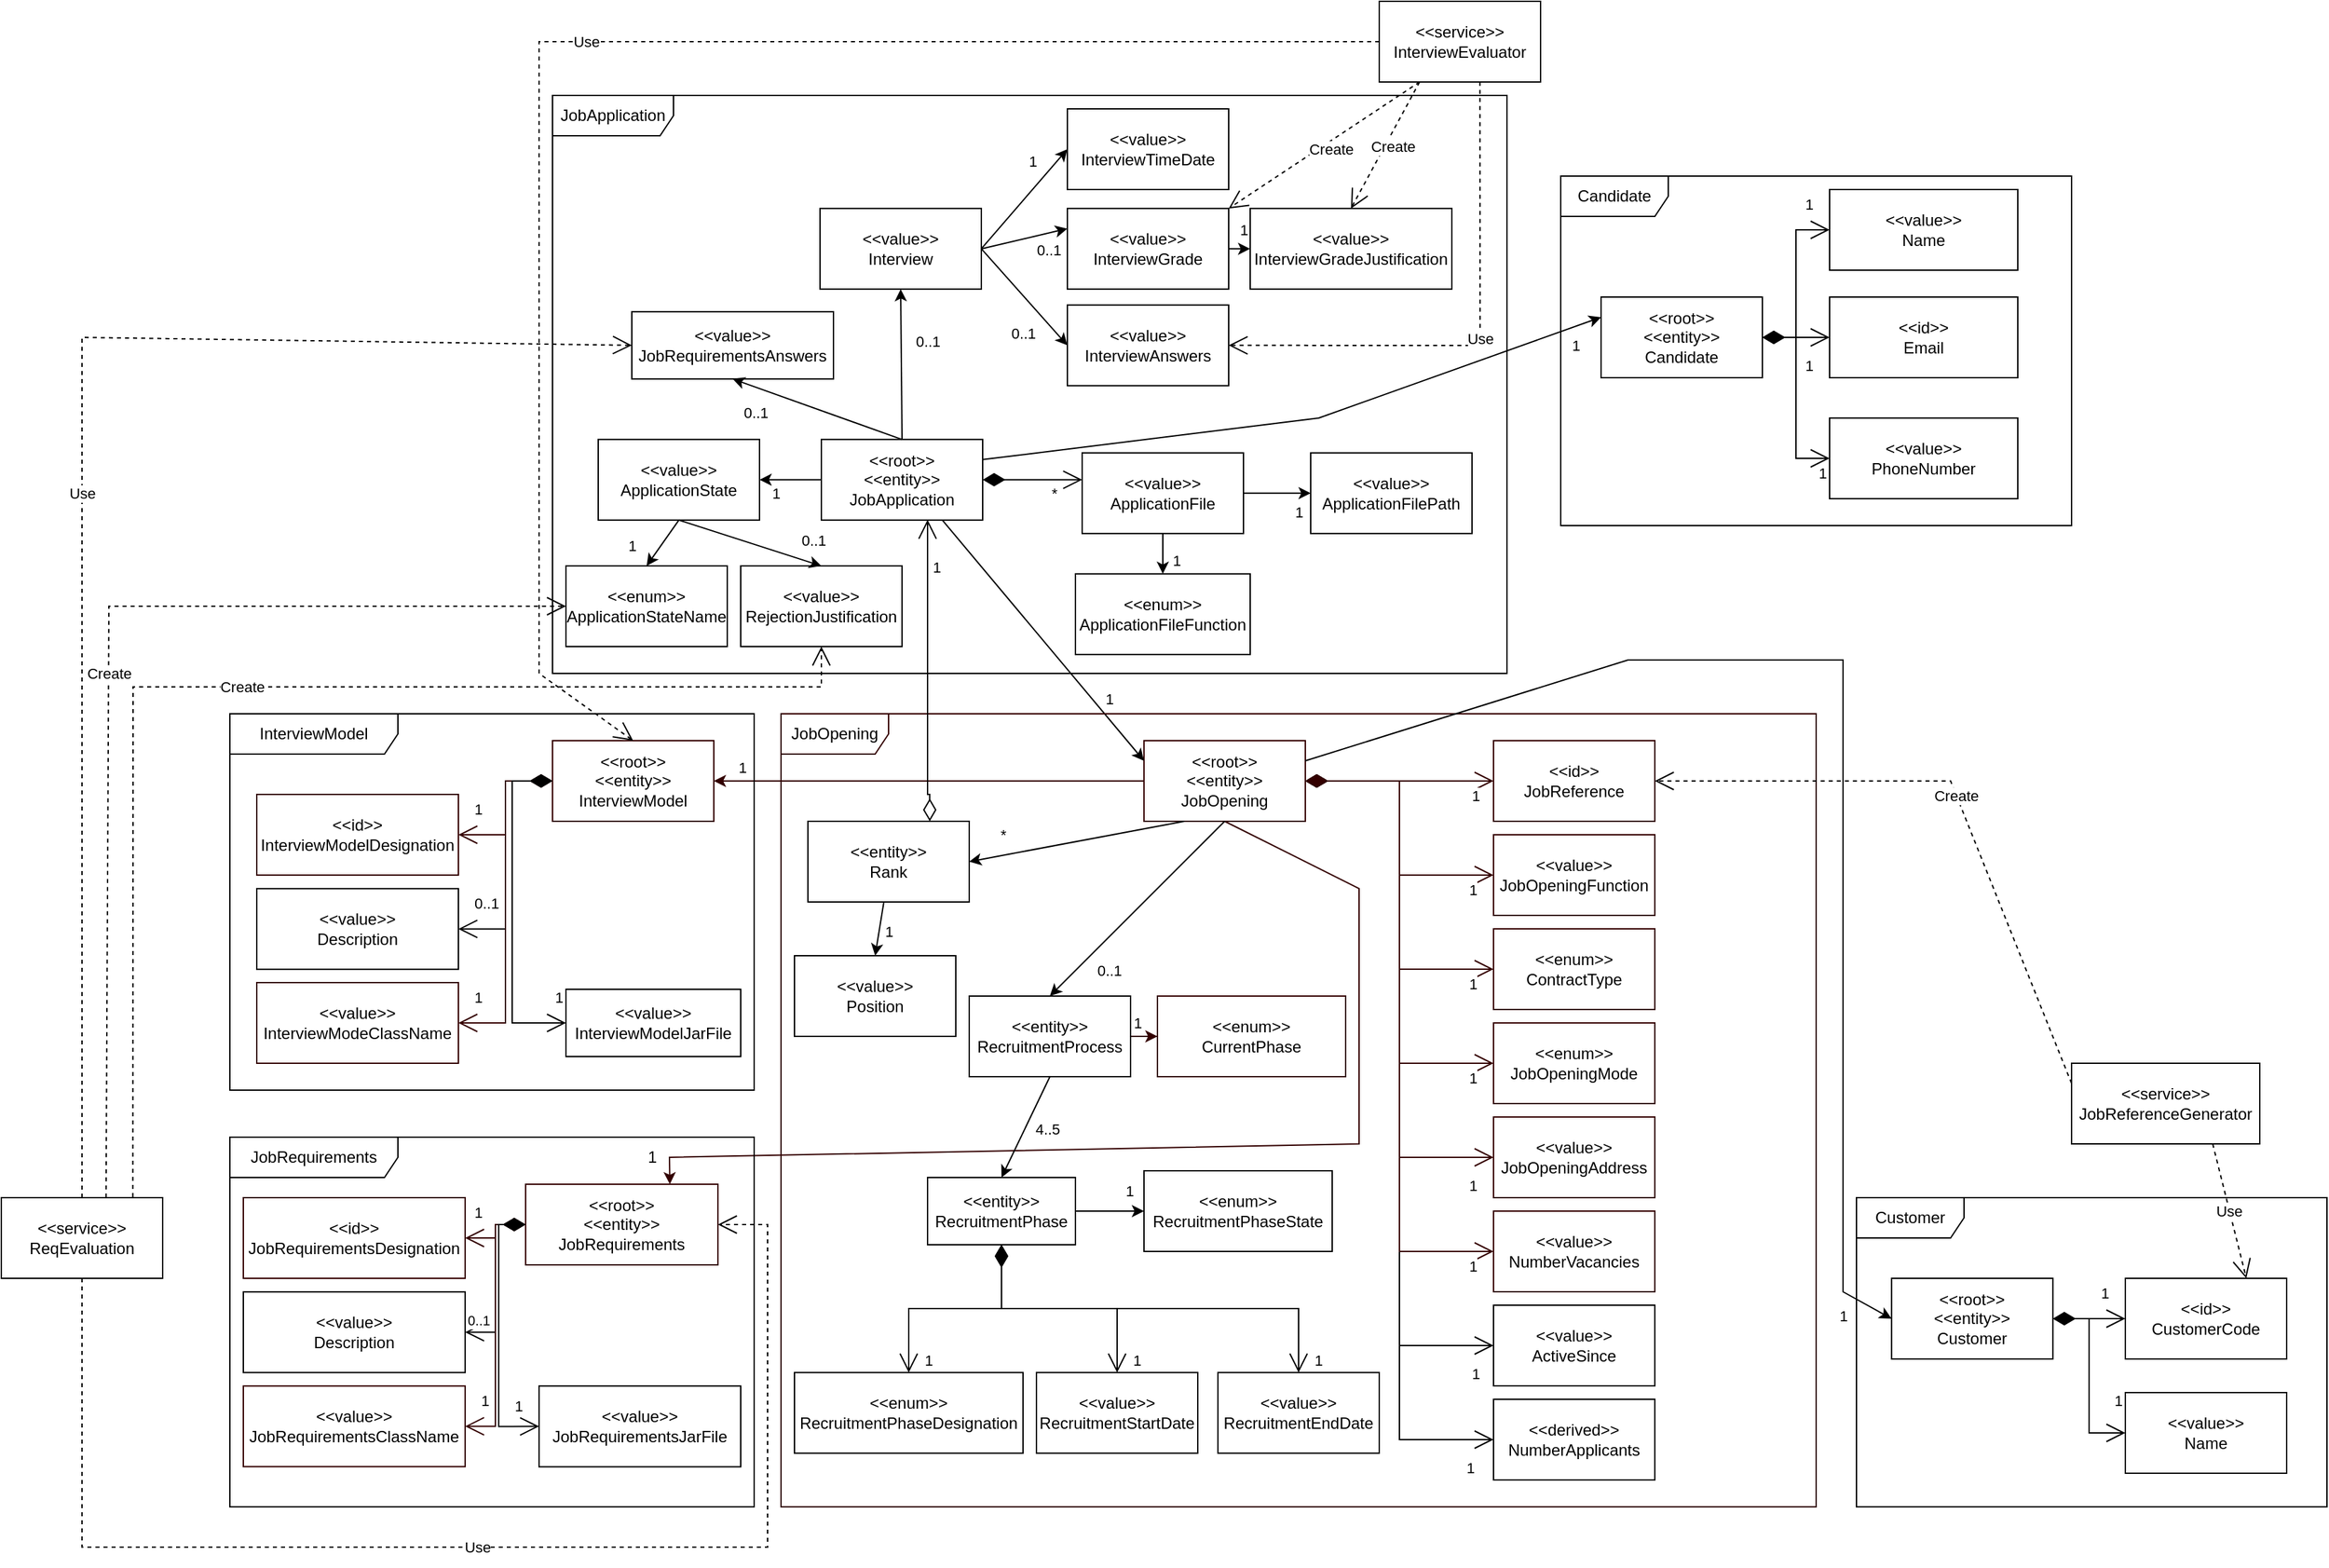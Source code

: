 <mxfile version="24.1.0" type="device">
  <diagram id="xD9Q1s5ZORBC8W6hOrRu" name="Página-1">
    <mxGraphModel dx="2547" dy="839" grid="1" gridSize="10" guides="1" tooltips="1" connect="1" arrows="1" fold="1" page="1" pageScale="1" pageWidth="827" pageHeight="1169" math="0" shadow="0">
      <root>
        <mxCell id="0" />
        <mxCell id="1" parent="0" />
        <mxCell id="188cX_Mxz5e6BBPMjglI-1" value="&lt;div&gt;&amp;lt;&amp;lt;root&amp;gt;&amp;gt;&lt;/div&gt;&amp;lt;&amp;lt;entity&amp;gt;&amp;gt;&lt;div&gt;JobApplication&lt;/div&gt;" style="rounded=0;whiteSpace=wrap;html=1;" parent="1" vertex="1">
          <mxGeometry x="50" y="505.91" width="120" height="60" as="geometry" />
        </mxCell>
        <mxCell id="188cX_Mxz5e6BBPMjglI-2" value="&lt;div&gt;&amp;lt;&amp;lt;root&amp;gt;&amp;gt;&lt;/div&gt;&amp;lt;&amp;lt;entity&amp;gt;&amp;gt;&lt;div&gt;Candidate&lt;/div&gt;" style="rounded=0;whiteSpace=wrap;html=1;" parent="1" vertex="1">
          <mxGeometry x="630" y="400" width="120" height="60" as="geometry" />
        </mxCell>
        <mxCell id="dknXFNBfEHm1j-oNO7Y4-6" style="edgeStyle=orthogonalEdgeStyle;rounded=0;orthogonalLoop=1;jettySize=auto;html=1;exitX=0;exitY=0.5;exitDx=0;exitDy=0;strokeColor=#330000;" parent="1" source="188cX_Mxz5e6BBPMjglI-3" target="188cX_Mxz5e6BBPMjglI-41" edge="1">
          <mxGeometry relative="1" as="geometry" />
        </mxCell>
        <mxCell id="dknXFNBfEHm1j-oNO7Y4-7" value="1" style="edgeLabel;html=1;align=center;verticalAlign=middle;resizable=0;points=[];" parent="dknXFNBfEHm1j-oNO7Y4-6" vertex="1" connectable="0">
          <mxGeometry x="0.785" relative="1" as="geometry">
            <mxPoint x="-14" y="-10" as="offset" />
          </mxGeometry>
        </mxCell>
        <mxCell id="WJsXEA-0xmUv0Lg3vneU-3" style="edgeStyle=orthogonalEdgeStyle;rounded=0;orthogonalLoop=1;jettySize=auto;html=1;exitX=1;exitY=0.5;exitDx=0;exitDy=0;strokeColor=#330000;" parent="1" source="VziMqhykULfqCRdGDfBR-1" target="M28iDpPUFXTxrYBCXt4E-1" edge="1">
          <mxGeometry relative="1" as="geometry" />
        </mxCell>
        <mxCell id="WJsXEA-0xmUv0Lg3vneU-4" value="1" style="edgeLabel;html=1;align=center;verticalAlign=middle;resizable=0;points=[];" parent="WJsXEA-0xmUv0Lg3vneU-3" vertex="1" connectable="0">
          <mxGeometry x="0.525" y="2" relative="1" as="geometry">
            <mxPoint x="-1" y="-8" as="offset" />
          </mxGeometry>
        </mxCell>
        <mxCell id="188cX_Mxz5e6BBPMjglI-3" value="&lt;div&gt;&amp;lt;&amp;lt;root&amp;gt;&amp;gt;&lt;/div&gt;&amp;lt;&amp;lt;entity&amp;gt;&amp;gt;&lt;div&gt;JobOpening&lt;/div&gt;" style="rounded=0;whiteSpace=wrap;html=1;strokeColor=#330000;" parent="1" vertex="1">
          <mxGeometry x="290" y="730" width="120" height="60" as="geometry" />
        </mxCell>
        <mxCell id="188cX_Mxz5e6BBPMjglI-5" value="" style="endArrow=classic;html=1;rounded=0;exitX=1;exitY=0.25;exitDx=0;exitDy=0;entryX=0;entryY=0.25;entryDx=0;entryDy=0;" parent="1" source="188cX_Mxz5e6BBPMjglI-1" target="188cX_Mxz5e6BBPMjglI-2" edge="1">
          <mxGeometry width="50" height="50" relative="1" as="geometry">
            <mxPoint x="200" y="710" as="sourcePoint" />
            <mxPoint x="250" y="660" as="targetPoint" />
            <Array as="points">
              <mxPoint x="420" y="490" />
            </Array>
          </mxGeometry>
        </mxCell>
        <mxCell id="188cX_Mxz5e6BBPMjglI-6" value="1" style="edgeLabel;html=1;align=center;verticalAlign=middle;resizable=0;points=[];" parent="188cX_Mxz5e6BBPMjglI-5" vertex="1" connectable="0">
          <mxGeometry x="0.634" y="-1" relative="1" as="geometry">
            <mxPoint x="62" y="-9" as="offset" />
          </mxGeometry>
        </mxCell>
        <mxCell id="188cX_Mxz5e6BBPMjglI-9" value="&amp;lt;&amp;lt;value&amp;gt;&amp;gt;&lt;div&gt;Name&lt;/div&gt;" style="rounded=0;whiteSpace=wrap;html=1;" parent="1" vertex="1">
          <mxGeometry x="800" y="320" width="140" height="60" as="geometry" />
        </mxCell>
        <mxCell id="188cX_Mxz5e6BBPMjglI-10" value="&amp;lt;&amp;lt;id&amp;gt;&amp;gt;&lt;div&gt;Email&lt;/div&gt;" style="rounded=0;whiteSpace=wrap;html=1;" parent="1" vertex="1">
          <mxGeometry x="800" y="400" width="140" height="60" as="geometry" />
        </mxCell>
        <mxCell id="188cX_Mxz5e6BBPMjglI-11" value="&amp;lt;&amp;lt;value&amp;gt;&amp;gt;&lt;div&gt;PhoneNumber&lt;/div&gt;" style="rounded=0;whiteSpace=wrap;html=1;" parent="1" vertex="1">
          <mxGeometry x="800" y="490" width="140" height="60" as="geometry" />
        </mxCell>
        <mxCell id="188cX_Mxz5e6BBPMjglI-19" value="&amp;lt;&amp;lt;value&amp;gt;&amp;gt;&lt;div&gt;ApplicationState&lt;/div&gt;" style="rounded=0;whiteSpace=wrap;html=1;" parent="1" vertex="1">
          <mxGeometry x="-116" y="505.91" width="120" height="60" as="geometry" />
        </mxCell>
        <mxCell id="188cX_Mxz5e6BBPMjglI-29" value="" style="endArrow=classic;html=1;rounded=0;exitX=0.75;exitY=1;exitDx=0;exitDy=0;entryX=0;entryY=0.25;entryDx=0;entryDy=0;" parent="1" source="188cX_Mxz5e6BBPMjglI-1" target="188cX_Mxz5e6BBPMjglI-3" edge="1">
          <mxGeometry width="50" height="50" relative="1" as="geometry">
            <mxPoint x="280" y="530" as="sourcePoint" />
            <mxPoint x="330" y="480" as="targetPoint" />
          </mxGeometry>
        </mxCell>
        <mxCell id="188cX_Mxz5e6BBPMjglI-30" value="1" style="edgeLabel;html=1;align=center;verticalAlign=middle;resizable=0;points=[];" parent="188cX_Mxz5e6BBPMjglI-29" vertex="1" connectable="0">
          <mxGeometry x="0.445" y="1" relative="1" as="geometry">
            <mxPoint x="14" y="4" as="offset" />
          </mxGeometry>
        </mxCell>
        <mxCell id="pqjLM57G-Tp6ptc0L5d2-8" style="edgeStyle=orthogonalEdgeStyle;rounded=0;orthogonalLoop=1;jettySize=auto;html=1;exitX=1;exitY=0.5;exitDx=0;exitDy=0;entryX=0;entryY=0.5;entryDx=0;entryDy=0;" parent="1" source="188cX_Mxz5e6BBPMjglI-31" target="pqjLM57G-Tp6ptc0L5d2-6" edge="1">
          <mxGeometry relative="1" as="geometry" />
        </mxCell>
        <mxCell id="pqjLM57G-Tp6ptc0L5d2-9" value="1" style="edgeLabel;html=1;align=center;verticalAlign=middle;resizable=0;points=[];" parent="pqjLM57G-Tp6ptc0L5d2-8" vertex="1" connectable="0">
          <mxGeometry x="0.207" y="1" relative="1" as="geometry">
            <mxPoint x="1" y="-13" as="offset" />
          </mxGeometry>
        </mxCell>
        <mxCell id="188cX_Mxz5e6BBPMjglI-31" value="&amp;lt;&amp;lt;value&amp;gt;&amp;gt;&lt;div&gt;InterviewGrade&lt;/div&gt;" style="rounded=0;whiteSpace=wrap;html=1;" parent="1" vertex="1">
          <mxGeometry x="233" y="334.09" width="120" height="60" as="geometry" />
        </mxCell>
        <mxCell id="188cX_Mxz5e6BBPMjglI-32" value="&lt;div&gt;&lt;span style=&quot;background-color: initial;&quot;&gt;&amp;lt;&amp;lt;value&amp;gt;&amp;gt;&lt;/span&gt;&lt;/div&gt;&lt;div&gt;Interview&lt;/div&gt;" style="rounded=0;whiteSpace=wrap;html=1;" parent="1" vertex="1">
          <mxGeometry x="49" y="334.09" width="120" height="60" as="geometry" />
        </mxCell>
        <mxCell id="188cX_Mxz5e6BBPMjglI-35" value="" style="endArrow=classic;html=1;rounded=0;exitX=1;exitY=0.5;exitDx=0;exitDy=0;entryX=0;entryY=0.25;entryDx=0;entryDy=0;" parent="1" source="188cX_Mxz5e6BBPMjglI-32" target="188cX_Mxz5e6BBPMjglI-31" edge="1">
          <mxGeometry width="50" height="50" relative="1" as="geometry">
            <mxPoint x="49" y="514.09" as="sourcePoint" />
            <mxPoint x="239" y="348.91" as="targetPoint" />
          </mxGeometry>
        </mxCell>
        <mxCell id="188cX_Mxz5e6BBPMjglI-36" value="0..1" style="edgeLabel;html=1;align=center;verticalAlign=middle;resizable=0;points=[];" parent="188cX_Mxz5e6BBPMjglI-35" vertex="1" connectable="0">
          <mxGeometry x="0.548" y="2" relative="1" as="geometry">
            <mxPoint x="1" y="14" as="offset" />
          </mxGeometry>
        </mxCell>
        <mxCell id="188cX_Mxz5e6BBPMjglI-39" value="" style="endArrow=classic;html=1;rounded=0;exitX=0.5;exitY=0;exitDx=0;exitDy=0;entryX=0.5;entryY=1;entryDx=0;entryDy=0;" parent="1" source="188cX_Mxz5e6BBPMjglI-1" target="188cX_Mxz5e6BBPMjglI-32" edge="1">
          <mxGeometry width="50" height="50" relative="1" as="geometry">
            <mxPoint x="99" y="495.91" as="sourcePoint" />
            <mxPoint x="149" y="445.91" as="targetPoint" />
          </mxGeometry>
        </mxCell>
        <mxCell id="188cX_Mxz5e6BBPMjglI-40" value="0..1" style="edgeLabel;html=1;align=center;verticalAlign=middle;resizable=0;points=[];" parent="188cX_Mxz5e6BBPMjglI-39" vertex="1" connectable="0">
          <mxGeometry x="0.803" y="1" relative="1" as="geometry">
            <mxPoint x="21" y="28" as="offset" />
          </mxGeometry>
        </mxCell>
        <mxCell id="188cX_Mxz5e6BBPMjglI-41" value="&lt;div&gt;&amp;lt;&amp;lt;root&amp;gt;&amp;gt;&lt;/div&gt;&amp;lt;&amp;lt;entity&amp;gt;&amp;gt;&lt;div&gt;&lt;div&gt;InterviewModel&lt;/div&gt;&lt;/div&gt;" style="rounded=0;whiteSpace=wrap;html=1;strokeColor=#330000;" parent="1" vertex="1">
          <mxGeometry x="-150" y="730" width="120" height="60" as="geometry" />
        </mxCell>
        <mxCell id="188cX_Mxz5e6BBPMjglI-44" value="JobApplication" style="shape=umlFrame;whiteSpace=wrap;html=1;pointerEvents=0;width=90;height=30;" parent="1" vertex="1">
          <mxGeometry x="-150" y="250" width="710" height="430" as="geometry" />
        </mxCell>
        <mxCell id="188cX_Mxz5e6BBPMjglI-45" value="Candidate" style="shape=umlFrame;whiteSpace=wrap;html=1;pointerEvents=0;width=80;height=30;" parent="1" vertex="1">
          <mxGeometry x="600" y="310" width="380" height="260" as="geometry" />
        </mxCell>
        <mxCell id="188cX_Mxz5e6BBPMjglI-55" value="JobOpening" style="shape=umlFrame;whiteSpace=wrap;html=1;pointerEvents=0;width=80;height=30;strokeColor=#330000;" parent="1" vertex="1">
          <mxGeometry x="20" y="710" width="770" height="590" as="geometry" />
        </mxCell>
        <mxCell id="188cX_Mxz5e6BBPMjglI-56" value="&amp;lt;&amp;lt;entity&amp;gt;&amp;gt;&lt;div&gt;RecruitmentPhase&lt;/div&gt;" style="html=1;whiteSpace=wrap;" parent="1" vertex="1">
          <mxGeometry x="129" y="1055" width="110" height="50" as="geometry" />
        </mxCell>
        <mxCell id="188cX_Mxz5e6BBPMjglI-67" value="&amp;lt;&amp;lt;id&amp;gt;&amp;gt;&lt;div&gt;JobReference&lt;/div&gt;" style="whiteSpace=wrap;html=1;strokeColor=#330000;" parent="1" vertex="1">
          <mxGeometry x="550" y="730" width="120" height="60" as="geometry" />
        </mxCell>
        <mxCell id="188cX_Mxz5e6BBPMjglI-68" value="&amp;lt;&amp;lt;value&amp;gt;&amp;gt;&lt;div&gt;JobOpeningFunction&lt;/div&gt;" style="whiteSpace=wrap;html=1;strokeColor=#330000;" parent="1" vertex="1">
          <mxGeometry x="550" y="800" width="120" height="60" as="geometry" />
        </mxCell>
        <mxCell id="188cX_Mxz5e6BBPMjglI-75" value="&amp;lt;&amp;lt;root&amp;gt;&amp;gt;&lt;div&gt;&amp;lt;&amp;lt;entity&amp;gt;&amp;gt;&lt;div&gt;Customer&lt;/div&gt;&lt;/div&gt;" style="whiteSpace=wrap;html=1;" parent="1" vertex="1">
          <mxGeometry x="846.12" y="1130" width="120" height="60" as="geometry" />
        </mxCell>
        <mxCell id="188cX_Mxz5e6BBPMjglI-79" value="Customer" style="shape=umlFrame;whiteSpace=wrap;html=1;pointerEvents=0;width=80;height=30;" parent="1" vertex="1">
          <mxGeometry x="820" y="1070" width="350" height="230" as="geometry" />
        </mxCell>
        <mxCell id="188cX_Mxz5e6BBPMjglI-90" value="" style="endArrow=classic;html=1;rounded=0;exitX=1;exitY=0.25;exitDx=0;exitDy=0;entryX=0;entryY=0.5;entryDx=0;entryDy=0;" parent="1" source="188cX_Mxz5e6BBPMjglI-3" target="188cX_Mxz5e6BBPMjglI-75" edge="1">
          <mxGeometry width="50" height="50" relative="1" as="geometry">
            <mxPoint x="460" y="800" as="sourcePoint" />
            <mxPoint x="600" y="810" as="targetPoint" />
            <Array as="points">
              <mxPoint x="650" y="670" />
              <mxPoint x="810" y="670" />
              <mxPoint x="810" y="1140" />
            </Array>
          </mxGeometry>
        </mxCell>
        <mxCell id="188cX_Mxz5e6BBPMjglI-91" value="1" style="edgeLabel;html=1;align=center;verticalAlign=middle;resizable=0;points=[];" parent="188cX_Mxz5e6BBPMjglI-90" vertex="1" connectable="0">
          <mxGeometry x="0.681" y="-1" relative="1" as="geometry">
            <mxPoint x="1" y="124" as="offset" />
          </mxGeometry>
        </mxCell>
        <mxCell id="188cX_Mxz5e6BBPMjglI-92" value="&amp;lt;&amp;lt;derived&amp;gt;&amp;gt;&lt;div&gt;NumberApplicants&lt;/div&gt;" style="rounded=0;whiteSpace=wrap;html=1;" parent="1" vertex="1">
          <mxGeometry x="550" y="1220" width="120" height="60" as="geometry" />
        </mxCell>
        <mxCell id="188cX_Mxz5e6BBPMjglI-99" value="&amp;lt;&amp;lt;root&amp;gt;&amp;gt;&lt;div&gt;&amp;lt;&amp;lt;entity&amp;gt;&amp;gt;&lt;br&gt;&lt;div&gt;JobRequirements&lt;/div&gt;&lt;/div&gt;" style="whiteSpace=wrap;html=1;strokeColor=#330000;" parent="1" vertex="1">
          <mxGeometry x="-170" y="1060" width="143.06" height="60" as="geometry" />
        </mxCell>
        <mxCell id="188cX_Mxz5e6BBPMjglI-100" value="&amp;lt;&amp;lt;value&amp;gt;&amp;gt;&lt;div&gt;InterviewTimeDate&lt;/div&gt;" style="rounded=0;whiteSpace=wrap;html=1;" parent="1" vertex="1">
          <mxGeometry x="233" y="260.0" width="120" height="60" as="geometry" />
        </mxCell>
        <mxCell id="188cX_Mxz5e6BBPMjglI-101" value="" style="endArrow=classic;html=1;rounded=0;exitX=1;exitY=0.5;exitDx=0;exitDy=0;entryX=0;entryY=0.5;entryDx=0;entryDy=0;" parent="1" source="188cX_Mxz5e6BBPMjglI-32" target="188cX_Mxz5e6BBPMjglI-100" edge="1">
          <mxGeometry width="50" height="50" relative="1" as="geometry">
            <mxPoint x="229" y="455.91" as="sourcePoint" />
            <mxPoint x="279" y="405.91" as="targetPoint" />
          </mxGeometry>
        </mxCell>
        <mxCell id="188cX_Mxz5e6BBPMjglI-102" value="1" style="edgeLabel;html=1;align=center;verticalAlign=middle;resizable=0;points=[];" parent="188cX_Mxz5e6BBPMjglI-101" vertex="1" connectable="0">
          <mxGeometry x="0.393" y="3" relative="1" as="geometry">
            <mxPoint x="-4" y="-12" as="offset" />
          </mxGeometry>
        </mxCell>
        <mxCell id="188cX_Mxz5e6BBPMjglI-104" value="" style="endArrow=classic;html=1;rounded=0;exitX=0.5;exitY=1;exitDx=0;exitDy=0;entryX=0.75;entryY=0;entryDx=0;entryDy=0;strokeColor=#330000;" parent="1" source="188cX_Mxz5e6BBPMjglI-3" target="188cX_Mxz5e6BBPMjglI-99" edge="1">
          <mxGeometry width="50" height="50" relative="1" as="geometry">
            <mxPoint x="520" y="1130" as="sourcePoint" />
            <mxPoint x="570" y="1080" as="targetPoint" />
            <Array as="points">
              <mxPoint x="450" y="840" />
              <mxPoint x="450" y="1030" />
              <mxPoint x="-63" y="1040" />
            </Array>
          </mxGeometry>
        </mxCell>
        <mxCell id="188cX_Mxz5e6BBPMjglI-106" value="" style="endArrow=open;html=1;endSize=12;startArrow=diamondThin;startSize=14;startFill=1;edgeStyle=orthogonalEdgeStyle;align=left;verticalAlign=bottom;rounded=0;exitX=1;exitY=0.5;exitDx=0;exitDy=0;" parent="1" source="188cX_Mxz5e6BBPMjglI-1" target="188cX_Mxz5e6BBPMjglI-107" edge="1">
          <mxGeometry y="160" relative="1" as="geometry">
            <mxPoint x="79" y="475.91" as="sourcePoint" />
            <mxPoint x="199" y="535.91" as="targetPoint" />
            <Array as="points">
              <mxPoint x="229" y="535.91" />
              <mxPoint x="229" y="535.91" />
            </Array>
            <mxPoint as="offset" />
          </mxGeometry>
        </mxCell>
        <mxCell id="188cX_Mxz5e6BBPMjglI-108" value="*" style="edgeLabel;html=1;align=center;verticalAlign=middle;resizable=0;points=[];" parent="188cX_Mxz5e6BBPMjglI-106" vertex="1" connectable="0">
          <mxGeometry x="0.532" y="1" relative="1" as="geometry">
            <mxPoint x="-4" y="11" as="offset" />
          </mxGeometry>
        </mxCell>
        <mxCell id="188cX_Mxz5e6BBPMjglI-107" value="&lt;div&gt;&amp;lt;&amp;lt;value&amp;gt;&amp;gt;&lt;/div&gt;ApplicationFile" style="rounded=0;whiteSpace=wrap;html=1;" parent="1" vertex="1">
          <mxGeometry x="244" y="515.91" width="120" height="60" as="geometry" />
        </mxCell>
        <mxCell id="188cX_Mxz5e6BBPMjglI-109" value="&lt;div&gt;&amp;lt;&amp;lt;value&amp;gt;&amp;gt;&lt;/div&gt;&lt;div&gt;&lt;span style=&quot;background-color: initial;&quot;&gt;JobRequirements&lt;/span&gt;&lt;span style=&quot;background-color: initial;&quot;&gt;Answers&lt;/span&gt;&lt;/div&gt;" style="html=1;whiteSpace=wrap;" parent="1" vertex="1">
          <mxGeometry x="-91" y="410.91" width="150" height="50" as="geometry" />
        </mxCell>
        <mxCell id="188cX_Mxz5e6BBPMjglI-110" value="&lt;div&gt;&amp;lt;&amp;lt;value&amp;gt;&amp;gt;&lt;/div&gt;&lt;div&gt;InterviewAnswers&lt;/div&gt;" style="whiteSpace=wrap;html=1;" parent="1" vertex="1">
          <mxGeometry x="233" y="405.91" width="120" height="60" as="geometry" />
        </mxCell>
        <mxCell id="188cX_Mxz5e6BBPMjglI-111" value="&lt;div&gt;&amp;lt;&amp;lt;enum&amp;gt;&amp;gt;&lt;/div&gt;ApplicationFileFunction" style="whiteSpace=wrap;html=1;" parent="1" vertex="1">
          <mxGeometry x="239" y="605.91" width="130" height="60" as="geometry" />
        </mxCell>
        <mxCell id="188cX_Mxz5e6BBPMjglI-112" value="&lt;div&gt;&amp;lt;&amp;lt;entity&amp;gt;&amp;gt;&lt;/div&gt;Rank" style="whiteSpace=wrap;html=1;" parent="1" vertex="1">
          <mxGeometry x="40" y="790" width="120" height="60" as="geometry" />
        </mxCell>
        <mxCell id="188cX_Mxz5e6BBPMjglI-114" value="1" style="endArrow=open;html=1;endSize=12;startArrow=diamondThin;startSize=14;startFill=0;edgeStyle=orthogonalEdgeStyle;align=left;verticalAlign=bottom;rounded=0;entryX=0.653;entryY=0.996;entryDx=0;entryDy=0;entryPerimeter=0;" parent="1" edge="1">
          <mxGeometry x="0.608" y="-2" relative="1" as="geometry">
            <mxPoint x="130.64" y="790" as="sourcePoint" />
            <mxPoint x="129.0" y="565.67" as="targetPoint" />
            <Array as="points">
              <mxPoint x="130.64" y="770" />
              <mxPoint x="128.64" y="770" />
            </Array>
            <mxPoint as="offset" />
          </mxGeometry>
        </mxCell>
        <mxCell id="188cX_Mxz5e6BBPMjglI-115" value="1" style="endArrow=open;html=1;endSize=12;startArrow=diamondThin;startSize=14;startFill=1;edgeStyle=orthogonalEdgeStyle;align=left;verticalAlign=bottom;rounded=0;exitX=1;exitY=0.5;exitDx=0;exitDy=0;entryX=0;entryY=0.5;entryDx=0;entryDy=0;" parent="1" source="188cX_Mxz5e6BBPMjglI-2" target="188cX_Mxz5e6BBPMjglI-9" edge="1">
          <mxGeometry x="0.692" y="10" relative="1" as="geometry">
            <mxPoint x="650" y="520" as="sourcePoint" />
            <mxPoint x="810" y="520" as="targetPoint" />
            <mxPoint as="offset" />
          </mxGeometry>
        </mxCell>
        <mxCell id="188cX_Mxz5e6BBPMjglI-116" value="1" style="endArrow=open;html=1;endSize=12;startArrow=diamondThin;startSize=14;startFill=1;edgeStyle=orthogonalEdgeStyle;align=left;verticalAlign=bottom;rounded=0;exitX=1;exitY=0.5;exitDx=0;exitDy=0;entryX=0;entryY=0.5;entryDx=0;entryDy=0;" parent="1" source="188cX_Mxz5e6BBPMjglI-2" target="188cX_Mxz5e6BBPMjglI-10" edge="1">
          <mxGeometry x="0.2" y="-30" relative="1" as="geometry">
            <mxPoint x="650" y="520" as="sourcePoint" />
            <mxPoint x="810" y="520" as="targetPoint" />
            <mxPoint as="offset" />
          </mxGeometry>
        </mxCell>
        <mxCell id="188cX_Mxz5e6BBPMjglI-118" value="1" style="endArrow=open;html=1;endSize=12;startArrow=diamondThin;startSize=14;startFill=1;edgeStyle=orthogonalEdgeStyle;align=left;verticalAlign=bottom;rounded=0;exitX=1;exitY=0.5;exitDx=0;exitDy=0;entryX=0;entryY=0.5;entryDx=0;entryDy=0;" parent="1" source="188cX_Mxz5e6BBPMjglI-2" target="188cX_Mxz5e6BBPMjglI-11" edge="1">
          <mxGeometry x="0.857" y="-20" relative="1" as="geometry">
            <mxPoint x="660" y="510" as="sourcePoint" />
            <mxPoint x="820" y="510" as="targetPoint" />
            <mxPoint as="offset" />
          </mxGeometry>
        </mxCell>
        <mxCell id="188cX_Mxz5e6BBPMjglI-119" value="" style="endArrow=classic;html=1;rounded=0;exitX=0.5;exitY=1;exitDx=0;exitDy=0;entryX=0.5;entryY=0;entryDx=0;entryDy=0;" parent="1" source="188cX_Mxz5e6BBPMjglI-107" target="188cX_Mxz5e6BBPMjglI-111" edge="1">
          <mxGeometry width="50" height="50" relative="1" as="geometry">
            <mxPoint x="189" y="585.91" as="sourcePoint" />
            <mxPoint x="239" y="535.91" as="targetPoint" />
          </mxGeometry>
        </mxCell>
        <mxCell id="188cX_Mxz5e6BBPMjglI-120" value="1" style="edgeLabel;html=1;align=center;verticalAlign=middle;resizable=0;points=[];" parent="188cX_Mxz5e6BBPMjglI-119" vertex="1" connectable="0">
          <mxGeometry x="0.174" y="-3" relative="1" as="geometry">
            <mxPoint x="13" y="2" as="offset" />
          </mxGeometry>
        </mxCell>
        <mxCell id="188cX_Mxz5e6BBPMjglI-121" value="&amp;lt;&amp;lt;id&amp;gt;&amp;gt;&lt;div&gt;CustomerCode&lt;/div&gt;" style="whiteSpace=wrap;html=1;" parent="1" vertex="1">
          <mxGeometry x="1020" y="1130" width="120" height="60" as="geometry" />
        </mxCell>
        <mxCell id="188cX_Mxz5e6BBPMjglI-126" value="&amp;lt;&amp;lt;service&amp;gt;&amp;gt;&lt;div&gt;JobReferenceGenerator&lt;/div&gt;" style="whiteSpace=wrap;html=1;" parent="1" vertex="1">
          <mxGeometry x="980" y="970" width="140" height="60" as="geometry" />
        </mxCell>
        <mxCell id="vRghamP0GRyE3Ps7socr-2" value="" style="endArrow=classic;html=1;rounded=0;exitX=0.25;exitY=1;exitDx=0;exitDy=0;entryX=1;entryY=0.5;entryDx=0;entryDy=0;" parent="1" source="188cX_Mxz5e6BBPMjglI-3" target="188cX_Mxz5e6BBPMjglI-112" edge="1">
          <mxGeometry width="50" height="50" relative="1" as="geometry">
            <mxPoint x="450" y="850" as="sourcePoint" />
            <mxPoint x="500" y="800" as="targetPoint" />
          </mxGeometry>
        </mxCell>
        <mxCell id="vRghamP0GRyE3Ps7socr-3" value="*" style="edgeLabel;html=1;align=center;verticalAlign=middle;resizable=0;points=[];" parent="vRghamP0GRyE3Ps7socr-2" vertex="1" connectable="0">
          <mxGeometry x="0.465" y="-4" relative="1" as="geometry">
            <mxPoint x="-18" y="-8" as="offset" />
          </mxGeometry>
        </mxCell>
        <mxCell id="vRghamP0GRyE3Ps7socr-4" value="Use" style="endArrow=open;endSize=12;dashed=1;html=1;rounded=0;exitX=0.75;exitY=1;exitDx=0;exitDy=0;entryX=0.75;entryY=0;entryDx=0;entryDy=0;" parent="1" source="188cX_Mxz5e6BBPMjglI-126" target="188cX_Mxz5e6BBPMjglI-121" edge="1">
          <mxGeometry width="160" relative="1" as="geometry">
            <mxPoint x="740" y="1100" as="sourcePoint" />
            <mxPoint x="900" y="1100" as="targetPoint" />
          </mxGeometry>
        </mxCell>
        <mxCell id="vRghamP0GRyE3Ps7socr-5" value="Create" style="endArrow=open;endSize=12;dashed=1;html=1;rounded=0;exitX=0;exitY=0.25;exitDx=0;exitDy=0;entryX=1;entryY=0.5;entryDx=0;entryDy=0;" parent="1" source="188cX_Mxz5e6BBPMjglI-126" target="188cX_Mxz5e6BBPMjglI-67" edge="1">
          <mxGeometry width="160" relative="1" as="geometry">
            <mxPoint x="740" y="1000" as="sourcePoint" />
            <mxPoint x="900" y="1000" as="targetPoint" />
            <Array as="points">
              <mxPoint x="890" y="760" />
            </Array>
          </mxGeometry>
        </mxCell>
        <mxCell id="1GQYE8DV-c6NJ7JUYUBM-2" value="" style="endArrow=classic;html=1;rounded=0;exitX=1;exitY=0.5;exitDx=0;exitDy=0;entryX=0;entryY=0.5;entryDx=0;entryDy=0;" parent="1" source="188cX_Mxz5e6BBPMjglI-32" target="188cX_Mxz5e6BBPMjglI-110" edge="1">
          <mxGeometry width="50" height="50" relative="1" as="geometry">
            <mxPoint x="459" y="565.91" as="sourcePoint" />
            <mxPoint x="509" y="515.91" as="targetPoint" />
          </mxGeometry>
        </mxCell>
        <mxCell id="jKaGb5JhLGxehMvIyCHq-10" value="0..1" style="edgeLabel;html=1;align=center;verticalAlign=middle;resizable=0;points=[];" parent="1GQYE8DV-c6NJ7JUYUBM-2" vertex="1" connectable="0">
          <mxGeometry x="0.379" y="-1" relative="1" as="geometry">
            <mxPoint x="-13" y="12" as="offset" />
          </mxGeometry>
        </mxCell>
        <mxCell id="1GQYE8DV-c6NJ7JUYUBM-5" value="" style="endArrow=classic;html=1;rounded=0;entryX=0.5;entryY=0;entryDx=0;entryDy=0;exitX=0.5;exitY=1;exitDx=0;exitDy=0;" parent="1" source="VziMqhykULfqCRdGDfBR-1" target="188cX_Mxz5e6BBPMjglI-56" edge="1">
          <mxGeometry width="50" height="50" relative="1" as="geometry">
            <mxPoint x="150" y="1030.0" as="sourcePoint" />
            <mxPoint x="857.5" y="1055.37" as="targetPoint" />
          </mxGeometry>
        </mxCell>
        <mxCell id="jKaGb5JhLGxehMvIyCHq-44" value="4..5" style="edgeLabel;html=1;align=center;verticalAlign=middle;resizable=0;points=[];" parent="1GQYE8DV-c6NJ7JUYUBM-5" vertex="1" connectable="0">
          <mxGeometry x="0.288" relative="1" as="geometry">
            <mxPoint x="21" y="-9" as="offset" />
          </mxGeometry>
        </mxCell>
        <mxCell id="1GQYE8DV-c6NJ7JUYUBM-10" value="&lt;div&gt;&amp;lt;&amp;lt;value&amp;gt;&amp;gt;&lt;/div&gt;&lt;div&gt;RecruitmentStartDate&lt;/div&gt;" style="rounded=0;whiteSpace=wrap;html=1;" parent="1" vertex="1">
          <mxGeometry x="210" y="1200.11" width="120" height="60" as="geometry" />
        </mxCell>
        <mxCell id="1GQYE8DV-c6NJ7JUYUBM-11" value="&lt;div&gt;&amp;lt;&amp;lt;value&amp;gt;&amp;gt;&lt;/div&gt;&lt;div&gt;RecruitmentEndDate&lt;br&gt;&lt;/div&gt;" style="rounded=0;whiteSpace=wrap;html=1;" parent="1" vertex="1">
          <mxGeometry x="345" y="1200.11" width="120" height="60" as="geometry" />
        </mxCell>
        <mxCell id="1GQYE8DV-c6NJ7JUYUBM-20" value="&lt;div&gt;&amp;lt;&amp;lt;enum&amp;gt;&amp;gt;&lt;/div&gt;Recruitment&lt;span style=&quot;background-color: initial;&quot;&gt;PhaseState&lt;/span&gt;" style="rounded=0;whiteSpace=wrap;html=1;" parent="1" vertex="1">
          <mxGeometry x="290" y="1050.0" width="140" height="60" as="geometry" />
        </mxCell>
        <mxCell id="1GQYE8DV-c6NJ7JUYUBM-33" value="1" style="text;strokeColor=none;fillColor=none;align=left;verticalAlign=middle;spacingLeft=4;spacingRight=4;overflow=hidden;points=[[0,0.5],[1,0.5]];portConstraint=eastwest;rotatable=0;whiteSpace=wrap;html=1;" parent="1" vertex="1">
          <mxGeometry x="-85" y="1025" width="20" height="30" as="geometry" />
        </mxCell>
        <mxCell id="1GQYE8DV-c6NJ7JUYUBM-36" value="" style="endArrow=classic;html=1;rounded=0;exitX=0.5;exitY=0;exitDx=0;exitDy=0;entryX=0.5;entryY=1;entryDx=0;entryDy=0;" parent="1" source="188cX_Mxz5e6BBPMjglI-1" target="188cX_Mxz5e6BBPMjglI-109" edge="1">
          <mxGeometry width="50" height="50" relative="1" as="geometry">
            <mxPoint x="159" y="435.91" as="sourcePoint" />
            <mxPoint x="209" y="385.91" as="targetPoint" />
          </mxGeometry>
        </mxCell>
        <mxCell id="HSFCwqfno7c8WLVAibmS-2" value="0..1" style="edgeLabel;html=1;align=center;verticalAlign=middle;resizable=0;points=[];" parent="1GQYE8DV-c6NJ7JUYUBM-36" vertex="1" connectable="0">
          <mxGeometry x="0.741" y="-1" relative="1" as="geometry">
            <mxPoint y="20" as="offset" />
          </mxGeometry>
        </mxCell>
        <mxCell id="1GQYE8DV-c6NJ7JUYUBM-39" value="&lt;div&gt;&amp;lt;&amp;lt;enum&amp;gt;&amp;gt;&lt;/div&gt;&lt;div&gt;RecruitmentPhaseDesignation&lt;/div&gt;" style="rounded=0;whiteSpace=wrap;html=1;" parent="1" vertex="1">
          <mxGeometry x="30" y="1200.11" width="170" height="60" as="geometry" />
        </mxCell>
        <mxCell id="1GQYE8DV-c6NJ7JUYUBM-45" value="InterviewModel" style="shape=umlFrame;whiteSpace=wrap;html=1;pointerEvents=0;width=125;height=30;" parent="1" vertex="1">
          <mxGeometry x="-390" y="710" width="390" height="280" as="geometry" />
        </mxCell>
        <mxCell id="1GQYE8DV-c6NJ7JUYUBM-46" value="JobRequirements" style="shape=umlFrame;whiteSpace=wrap;html=1;pointerEvents=0;width=125;height=30;" parent="1" vertex="1">
          <mxGeometry x="-390" y="1025" width="390" height="275" as="geometry" />
        </mxCell>
        <mxCell id="1GQYE8DV-c6NJ7JUYUBM-49" value="&lt;div&gt;&amp;lt;&amp;lt;service&amp;gt;&amp;gt;&lt;/div&gt;&lt;div&gt;ReqEvaluation&lt;/div&gt;" style="rounded=0;whiteSpace=wrap;html=1;" parent="1" vertex="1">
          <mxGeometry x="-560" y="1070" width="120" height="60" as="geometry" />
        </mxCell>
        <mxCell id="dknXFNBfEHm1j-oNO7Y4-1" value="Use" style="endArrow=open;endSize=12;dashed=1;html=1;rounded=0;exitX=0.5;exitY=1;exitDx=0;exitDy=0;entryX=1;entryY=0.5;entryDx=0;entryDy=0;" parent="1" source="1GQYE8DV-c6NJ7JUYUBM-49" target="188cX_Mxz5e6BBPMjglI-99" edge="1">
          <mxGeometry width="160" relative="1" as="geometry">
            <mxPoint x="-250" y="1190" as="sourcePoint" />
            <mxPoint x="-90" y="1190" as="targetPoint" />
            <Array as="points">
              <mxPoint x="-500" y="1330" />
              <mxPoint x="10" y="1330" />
              <mxPoint x="10" y="1090" />
            </Array>
          </mxGeometry>
        </mxCell>
        <mxCell id="dknXFNBfEHm1j-oNO7Y4-2" value="&amp;lt;&amp;lt;service&amp;gt;&amp;gt;&lt;br&gt;InterviewEvaluator" style="whiteSpace=wrap;html=1;" parent="1" vertex="1">
          <mxGeometry x="465" y="180" width="120" height="60" as="geometry" />
        </mxCell>
        <mxCell id="dknXFNBfEHm1j-oNO7Y4-3" value="Create" style="endArrow=open;endSize=12;dashed=1;html=1;rounded=0;exitX=0.25;exitY=1;exitDx=0;exitDy=0;entryX=1;entryY=0;entryDx=0;entryDy=0;" parent="1" source="dknXFNBfEHm1j-oNO7Y4-2" target="188cX_Mxz5e6BBPMjglI-31" edge="1">
          <mxGeometry x="-0.033" y="5" width="160" relative="1" as="geometry">
            <mxPoint x="380" y="430" as="sourcePoint" />
            <mxPoint x="540" y="430" as="targetPoint" />
            <mxPoint as="offset" />
          </mxGeometry>
        </mxCell>
        <mxCell id="dknXFNBfEHm1j-oNO7Y4-4" value="Use" style="endArrow=open;endSize=12;dashed=1;html=1;rounded=0;exitX=0.624;exitY=0.998;exitDx=0;exitDy=0;entryX=1;entryY=0.5;entryDx=0;entryDy=0;exitPerimeter=0;" parent="1" source="dknXFNBfEHm1j-oNO7Y4-2" target="188cX_Mxz5e6BBPMjglI-110" edge="1">
          <mxGeometry width="160" relative="1" as="geometry">
            <mxPoint x="505" y="250" as="sourcePoint" />
            <mxPoint x="440" y="368" as="targetPoint" />
            <Array as="points">
              <mxPoint x="540" y="436" />
            </Array>
          </mxGeometry>
        </mxCell>
        <mxCell id="dknXFNBfEHm1j-oNO7Y4-5" value="&amp;lt;&amp;lt;id&amp;gt;&amp;gt;&lt;div&gt;JobRequirementsDesignation&lt;/div&gt;" style="whiteSpace=wrap;html=1;strokeColor=#330000;" parent="1" vertex="1">
          <mxGeometry x="-380" y="1070" width="165" height="60" as="geometry" />
        </mxCell>
        <mxCell id="dknXFNBfEHm1j-oNO7Y4-8" value="&amp;lt;&amp;lt;value&amp;gt;&amp;gt;&lt;br&gt;&lt;div&gt;Description&lt;/div&gt;" style="whiteSpace=wrap;html=1;" parent="1" vertex="1">
          <mxGeometry x="-380" y="1140.11" width="165" height="60" as="geometry" />
        </mxCell>
        <mxCell id="dknXFNBfEHm1j-oNO7Y4-9" value="&amp;lt;&amp;lt;value&amp;gt;&amp;gt;&lt;br&gt;&lt;div&gt;&lt;span style=&quot;background-color: initial;&quot;&gt;JobRequirementsClassName&lt;/span&gt;&lt;/div&gt;" style="whiteSpace=wrap;html=1;strokeColor=#330000;" parent="1" vertex="1">
          <mxGeometry x="-380" y="1210.11" width="165" height="60" as="geometry" />
        </mxCell>
        <mxCell id="dknXFNBfEHm1j-oNO7Y4-10" value="&amp;lt;&amp;lt;id&amp;gt;&amp;gt;&lt;div&gt;InterviewModelDesignation&lt;/div&gt;" style="whiteSpace=wrap;html=1;strokeColor=#330000;" parent="1" vertex="1">
          <mxGeometry x="-370" y="770" width="150" height="60" as="geometry" />
        </mxCell>
        <mxCell id="dknXFNBfEHm1j-oNO7Y4-11" value="&amp;lt;&amp;lt;value&amp;gt;&amp;gt;&lt;div&gt;Description&lt;/div&gt;" style="whiteSpace=wrap;html=1;" parent="1" vertex="1">
          <mxGeometry x="-370" y="840.11" width="150" height="60" as="geometry" />
        </mxCell>
        <mxCell id="dknXFNBfEHm1j-oNO7Y4-12" value="&amp;lt;&amp;lt;value&amp;gt;&amp;gt;&lt;div&gt;InterviewModeClassName&lt;/div&gt;" style="whiteSpace=wrap;html=1;strokeColor=#330000;" parent="1" vertex="1">
          <mxGeometry x="-370" y="910" width="150" height="60" as="geometry" />
        </mxCell>
        <mxCell id="jKaGb5JhLGxehMvIyCHq-1" value="Use" style="endArrow=open;endSize=12;dashed=1;html=1;rounded=0;exitX=0.5;exitY=0;exitDx=0;exitDy=0;entryX=0;entryY=0.5;entryDx=0;entryDy=0;" parent="1" source="1GQYE8DV-c6NJ7JUYUBM-49" target="188cX_Mxz5e6BBPMjglI-109" edge="1">
          <mxGeometry width="160" relative="1" as="geometry">
            <mxPoint x="140" y="890" as="sourcePoint" />
            <mxPoint x="-220" y="630" as="targetPoint" />
            <Array as="points">
              <mxPoint x="-500" y="430" />
            </Array>
          </mxGeometry>
        </mxCell>
        <mxCell id="jKaGb5JhLGxehMvIyCHq-2" value="Use" style="endArrow=open;endSize=12;dashed=1;html=1;rounded=0;exitX=0;exitY=0.5;exitDx=0;exitDy=0;entryX=0.5;entryY=0;entryDx=0;entryDy=0;" parent="1" source="dknXFNBfEHm1j-oNO7Y4-2" target="188cX_Mxz5e6BBPMjglI-41" edge="1">
          <mxGeometry width="160" relative="1" as="geometry">
            <mxPoint x="60" y="280" as="sourcePoint" />
            <mxPoint x="-120" y="510" as="targetPoint" />
            <Array as="points">
              <mxPoint x="-160" y="210" />
              <mxPoint x="-160" y="450" />
              <mxPoint x="-160" y="680" />
            </Array>
          </mxGeometry>
        </mxCell>
        <mxCell id="jKaGb5JhLGxehMvIyCHq-3" value="&amp;lt;&amp;lt;value&amp;gt;&amp;gt;&lt;div&gt;Name&lt;/div&gt;" style="whiteSpace=wrap;html=1;" parent="1" vertex="1">
          <mxGeometry x="1020" y="1215" width="120" height="60" as="geometry" />
        </mxCell>
        <mxCell id="jKaGb5JhLGxehMvIyCHq-14" value="&amp;lt;&amp;lt;value&amp;gt;&amp;gt;&lt;br&gt;ActiveSince" style="whiteSpace=wrap;html=1;" parent="1" vertex="1">
          <mxGeometry x="550" y="1150" width="120" height="60" as="geometry" />
        </mxCell>
        <mxCell id="jKaGb5JhLGxehMvIyCHq-19" value="Create" style="endArrow=open;endSize=12;dashed=1;html=1;rounded=0;entryX=0;entryY=0.5;entryDx=0;entryDy=0;exitX=0.649;exitY=-0.003;exitDx=0;exitDy=0;exitPerimeter=0;" parent="1" source="1GQYE8DV-c6NJ7JUYUBM-49" target="IvrvFotve-0lDgnecIq6-1" edge="1">
          <mxGeometry width="160" relative="1" as="geometry">
            <mxPoint x="-330" y="1070" as="sourcePoint" />
            <mxPoint x="420" y="1020" as="targetPoint" />
            <Array as="points">
              <mxPoint x="-480" y="630" />
            </Array>
          </mxGeometry>
        </mxCell>
        <mxCell id="jKaGb5JhLGxehMvIyCHq-20" value="1" style="endArrow=open;html=1;endSize=12;startArrow=diamondThin;startSize=14;startFill=1;edgeStyle=orthogonalEdgeStyle;align=left;verticalAlign=bottom;rounded=0;exitX=1;exitY=0.5;exitDx=0;exitDy=0;entryX=0;entryY=0.5;entryDx=0;entryDy=0;strokeColor=#330000;" parent="1" source="188cX_Mxz5e6BBPMjglI-3" target="188cX_Mxz5e6BBPMjglI-67" edge="1">
          <mxGeometry x="0.742" y="-20" relative="1" as="geometry">
            <mxPoint x="410" y="760" as="sourcePoint" />
            <mxPoint x="500" y="880" as="targetPoint" />
            <mxPoint as="offset" />
          </mxGeometry>
        </mxCell>
        <mxCell id="jKaGb5JhLGxehMvIyCHq-21" value="1" style="endArrow=open;html=1;endSize=12;startArrow=diamondThin;startSize=14;startFill=1;edgeStyle=orthogonalEdgeStyle;align=left;verticalAlign=bottom;rounded=0;exitX=1;exitY=0.5;exitDx=0;exitDy=0;entryX=0;entryY=0.5;entryDx=0;entryDy=0;strokeColor=#330000;" parent="1" source="188cX_Mxz5e6BBPMjglI-3" target="188cX_Mxz5e6BBPMjglI-68" edge="1">
          <mxGeometry x="0.809" y="-20" relative="1" as="geometry">
            <mxPoint x="420" y="785" as="sourcePoint" />
            <mxPoint x="560" y="770" as="targetPoint" />
            <mxPoint as="offset" />
          </mxGeometry>
        </mxCell>
        <mxCell id="jKaGb5JhLGxehMvIyCHq-22" value="1" style="endArrow=open;html=1;endSize=12;startArrow=diamondThin;startSize=14;startFill=1;edgeStyle=orthogonalEdgeStyle;align=left;verticalAlign=bottom;rounded=0;exitX=1;exitY=0.5;exitDx=0;exitDy=0;entryX=0;entryY=0.5;entryDx=0;entryDy=0;" parent="1" source="188cX_Mxz5e6BBPMjglI-3" target="188cX_Mxz5e6BBPMjglI-92" edge="1">
          <mxGeometry x="0.929" y="-30" relative="1" as="geometry">
            <mxPoint x="430" y="795" as="sourcePoint" />
            <mxPoint x="570" y="780" as="targetPoint" />
            <mxPoint as="offset" />
          </mxGeometry>
        </mxCell>
        <mxCell id="jKaGb5JhLGxehMvIyCHq-23" value="1" style="endArrow=open;html=1;endSize=12;startArrow=diamondThin;startSize=14;startFill=1;edgeStyle=orthogonalEdgeStyle;align=left;verticalAlign=bottom;rounded=0;exitX=1;exitY=0.5;exitDx=0;exitDy=0;entryX=0;entryY=0.5;entryDx=0;entryDy=0;" parent="1" source="188cX_Mxz5e6BBPMjglI-3" target="jKaGb5JhLGxehMvIyCHq-14" edge="1">
          <mxGeometry x="0.936" y="-30" relative="1" as="geometry">
            <mxPoint x="440" y="805" as="sourcePoint" />
            <mxPoint x="580" y="790" as="targetPoint" />
            <mxPoint as="offset" />
          </mxGeometry>
        </mxCell>
        <mxCell id="jKaGb5JhLGxehMvIyCHq-26" value="1" style="endArrow=open;html=1;endSize=12;startArrow=diamondThin;startSize=14;startFill=1;edgeStyle=orthogonalEdgeStyle;align=left;verticalAlign=bottom;rounded=0;entryX=1;entryY=0.5;entryDx=0;entryDy=0;exitX=0;exitY=0.5;exitDx=0;exitDy=0;strokeColor=#330000;" parent="1" source="188cX_Mxz5e6BBPMjglI-41" target="dknXFNBfEHm1j-oNO7Y4-10" edge="1">
          <mxGeometry x="0.818" y="-10" relative="1" as="geometry">
            <mxPoint x="-100" y="850" as="sourcePoint" />
            <mxPoint x="60" y="850" as="targetPoint" />
            <mxPoint as="offset" />
          </mxGeometry>
        </mxCell>
        <mxCell id="jKaGb5JhLGxehMvIyCHq-27" value="0..1" style="endArrow=open;html=1;endSize=12;startArrow=diamondThin;startSize=14;startFill=1;edgeStyle=orthogonalEdgeStyle;align=left;verticalAlign=bottom;rounded=0;entryX=1;entryY=0.5;entryDx=0;entryDy=0;exitX=0;exitY=0.5;exitDx=0;exitDy=0;" parent="1" source="188cX_Mxz5e6BBPMjglI-41" target="dknXFNBfEHm1j-oNO7Y4-11" edge="1">
          <mxGeometry x="0.889" y="-10" relative="1" as="geometry">
            <mxPoint x="-140" y="770" as="sourcePoint" />
            <mxPoint x="-210" y="810" as="targetPoint" />
            <mxPoint as="offset" />
          </mxGeometry>
        </mxCell>
        <mxCell id="jKaGb5JhLGxehMvIyCHq-28" value="1" style="endArrow=open;html=1;endSize=12;startArrow=diamondThin;startSize=14;startFill=1;edgeStyle=orthogonalEdgeStyle;align=left;verticalAlign=bottom;rounded=0;entryX=1;entryY=0.5;entryDx=0;entryDy=0;exitX=0;exitY=0.5;exitDx=0;exitDy=0;strokeColor=#330000;" parent="1" source="188cX_Mxz5e6BBPMjglI-41" target="dknXFNBfEHm1j-oNO7Y4-12" edge="1">
          <mxGeometry x="0.92" y="-10" relative="1" as="geometry">
            <mxPoint x="-130" y="780" as="sourcePoint" />
            <mxPoint x="-200" y="820" as="targetPoint" />
            <mxPoint as="offset" />
          </mxGeometry>
        </mxCell>
        <mxCell id="jKaGb5JhLGxehMvIyCHq-29" value="1" style="endArrow=open;html=1;endSize=12;startArrow=diamondThin;startSize=14;startFill=1;edgeStyle=orthogonalEdgeStyle;align=left;verticalAlign=bottom;rounded=0;entryX=1;entryY=0.5;entryDx=0;entryDy=0;exitX=0;exitY=0.5;exitDx=0;exitDy=0;strokeColor=#330000;" parent="1" source="188cX_Mxz5e6BBPMjglI-99" target="dknXFNBfEHm1j-oNO7Y4-5" edge="1">
          <mxGeometry x="0.818" y="-10" relative="1" as="geometry">
            <mxPoint x="-120" y="790" as="sourcePoint" />
            <mxPoint x="-190" y="830" as="targetPoint" />
            <mxPoint as="offset" />
          </mxGeometry>
        </mxCell>
        <mxCell id="jKaGb5JhLGxehMvIyCHq-31" value="&lt;font style=&quot;font-size: 10px;&quot;&gt;0..1&lt;/font&gt;" style="endArrow=open;html=1;endSize=12;startArrow=diamondThin;startSize=14;startFill=1;edgeStyle=orthogonalEdgeStyle;align=left;verticalAlign=bottom;rounded=0;entryX=1;entryY=0.5;entryDx=0;entryDy=0;exitX=0;exitY=0.5;exitDx=0;exitDy=0;" parent="1" source="188cX_Mxz5e6BBPMjglI-99" target="dknXFNBfEHm1j-oNO7Y4-8" edge="1">
          <mxGeometry x="1" relative="1" as="geometry">
            <mxPoint x="-163" y="1100" as="sourcePoint" />
            <mxPoint x="-210" y="1110" as="targetPoint" />
            <mxPoint as="offset" />
          </mxGeometry>
        </mxCell>
        <mxCell id="jKaGb5JhLGxehMvIyCHq-32" value="1" style="endArrow=open;html=1;endSize=12;startArrow=diamondThin;startSize=14;startFill=1;edgeStyle=orthogonalEdgeStyle;align=left;verticalAlign=bottom;rounded=0;entryX=1;entryY=0.5;entryDx=0;entryDy=0;exitX=0;exitY=0.5;exitDx=0;exitDy=0;strokeColor=#330000;" parent="1" source="188cX_Mxz5e6BBPMjglI-99" target="dknXFNBfEHm1j-oNO7Y4-9" edge="1">
          <mxGeometry x="0.898" y="-10" relative="1" as="geometry">
            <mxPoint x="-153" y="1110" as="sourcePoint" />
            <mxPoint x="-200" y="1120" as="targetPoint" />
            <mxPoint as="offset" />
          </mxGeometry>
        </mxCell>
        <mxCell id="jKaGb5JhLGxehMvIyCHq-33" value="1" style="endArrow=open;html=1;endSize=12;startArrow=diamondThin;startSize=14;startFill=1;edgeStyle=orthogonalEdgeStyle;align=left;verticalAlign=bottom;rounded=0;exitX=0.5;exitY=1;exitDx=0;exitDy=0;entryX=0.5;entryY=0;entryDx=0;entryDy=0;" parent="1" source="188cX_Mxz5e6BBPMjglI-56" target="1GQYE8DV-c6NJ7JUYUBM-39" edge="1">
          <mxGeometry x="1" y="10" relative="1" as="geometry">
            <mxPoint x="302.5" y="1060.37" as="sourcePoint" />
            <mxPoint x="52.5" y="1205.48" as="targetPoint" />
            <mxPoint as="offset" />
          </mxGeometry>
        </mxCell>
        <mxCell id="jKaGb5JhLGxehMvIyCHq-35" value="1" style="endArrow=open;html=1;endSize=12;startArrow=diamondThin;startSize=14;startFill=1;edgeStyle=orthogonalEdgeStyle;align=left;verticalAlign=bottom;rounded=0;exitX=0.5;exitY=1;exitDx=0;exitDy=0;entryX=0.5;entryY=0;entryDx=0;entryDy=0;" parent="1" source="188cX_Mxz5e6BBPMjglI-56" target="1GQYE8DV-c6NJ7JUYUBM-11" edge="1">
          <mxGeometry x="1" y="10" relative="1" as="geometry">
            <mxPoint x="277.5" y="1185.37" as="sourcePoint" />
            <mxPoint x="72.5" y="1225.37" as="targetPoint" />
            <mxPoint as="offset" />
          </mxGeometry>
        </mxCell>
        <mxCell id="jKaGb5JhLGxehMvIyCHq-37" value="1" style="endArrow=open;html=1;endSize=12;startArrow=diamondThin;startSize=14;startFill=1;edgeStyle=orthogonalEdgeStyle;align=left;verticalAlign=bottom;rounded=0;exitX=0.5;exitY=1;exitDx=0;exitDy=0;entryX=0.5;entryY=0;entryDx=0;entryDy=0;" parent="1" source="188cX_Mxz5e6BBPMjglI-56" target="1GQYE8DV-c6NJ7JUYUBM-10" edge="1">
          <mxGeometry x="1" y="10" relative="1" as="geometry">
            <mxPoint x="222.5" y="1120.37" as="sourcePoint" />
            <mxPoint x="382.5" y="1120.37" as="targetPoint" />
            <mxPoint as="offset" />
          </mxGeometry>
        </mxCell>
        <mxCell id="jKaGb5JhLGxehMvIyCHq-38" value="1" style="endArrow=open;html=1;endSize=12;startArrow=diamondThin;startSize=14;startFill=1;edgeStyle=orthogonalEdgeStyle;align=left;verticalAlign=bottom;rounded=0;exitX=1;exitY=0.5;exitDx=0;exitDy=0;entryX=0;entryY=0.5;entryDx=0;entryDy=0;" parent="1" source="188cX_Mxz5e6BBPMjglI-75" target="188cX_Mxz5e6BBPMjglI-121" edge="1">
          <mxGeometry x="0.258" y="10" relative="1" as="geometry">
            <mxPoint x="880" y="1200" as="sourcePoint" />
            <mxPoint x="1040" y="1200" as="targetPoint" />
            <mxPoint as="offset" />
          </mxGeometry>
        </mxCell>
        <mxCell id="jKaGb5JhLGxehMvIyCHq-39" value="1" style="endArrow=open;html=1;endSize=12;startArrow=diamondThin;startSize=14;startFill=1;edgeStyle=orthogonalEdgeStyle;align=left;verticalAlign=bottom;rounded=0;exitX=1;exitY=0.5;exitDx=0;exitDy=0;entryX=0;entryY=0.5;entryDx=0;entryDy=0;" parent="1" source="188cX_Mxz5e6BBPMjglI-75" target="jKaGb5JhLGxehMvIyCHq-3" edge="1">
          <mxGeometry x="0.856" y="15" relative="1" as="geometry">
            <mxPoint x="976" y="1170" as="sourcePoint" />
            <mxPoint x="1030" y="1170" as="targetPoint" />
            <mxPoint as="offset" />
          </mxGeometry>
        </mxCell>
        <mxCell id="HSFCwqfno7c8WLVAibmS-3" value="" style="endArrow=classic;html=1;rounded=0;exitX=1;exitY=0.5;exitDx=0;exitDy=0;entryX=0;entryY=0.5;entryDx=0;entryDy=0;" parent="1" source="188cX_Mxz5e6BBPMjglI-56" target="1GQYE8DV-c6NJ7JUYUBM-20" edge="1">
          <mxGeometry width="50" height="50" relative="1" as="geometry">
            <mxPoint x="322.5" y="1250.37" as="sourcePoint" />
            <mxPoint x="372.5" y="1200.37" as="targetPoint" />
          </mxGeometry>
        </mxCell>
        <mxCell id="HSFCwqfno7c8WLVAibmS-4" value="1" style="edgeLabel;html=1;align=center;verticalAlign=middle;resizable=0;points=[];" parent="HSFCwqfno7c8WLVAibmS-3" vertex="1" connectable="0">
          <mxGeometry x="0.5" y="1" relative="1" as="geometry">
            <mxPoint x="1" y="-14" as="offset" />
          </mxGeometry>
        </mxCell>
        <mxCell id="HSFCwqfno7c8WLVAibmS-5" value="&amp;lt;&amp;lt;value&amp;gt;&amp;gt;&lt;div&gt;ApplicationFilePath&lt;/div&gt;" style="whiteSpace=wrap;html=1;" parent="1" vertex="1">
          <mxGeometry x="414" y="515.91" width="120" height="60" as="geometry" />
        </mxCell>
        <mxCell id="HSFCwqfno7c8WLVAibmS-6" value="" style="endArrow=classic;html=1;rounded=0;exitX=1;exitY=0.5;exitDx=0;exitDy=0;entryX=0;entryY=0.5;entryDx=0;entryDy=0;" parent="1" source="188cX_Mxz5e6BBPMjglI-107" target="HSFCwqfno7c8WLVAibmS-5" edge="1">
          <mxGeometry width="50" height="50" relative="1" as="geometry">
            <mxPoint x="329" y="655.91" as="sourcePoint" />
            <mxPoint x="379" y="605.91" as="targetPoint" />
          </mxGeometry>
        </mxCell>
        <mxCell id="HSFCwqfno7c8WLVAibmS-25" value="1" style="edgeLabel;html=1;align=center;verticalAlign=middle;resizable=0;points=[];" parent="HSFCwqfno7c8WLVAibmS-6" vertex="1" connectable="0">
          <mxGeometry x="0.666" y="2" relative="1" as="geometry">
            <mxPoint x="-1" y="16" as="offset" />
          </mxGeometry>
        </mxCell>
        <mxCell id="HSFCwqfno7c8WLVAibmS-9" value="&amp;lt;&amp;lt;enum&amp;gt;&amp;gt;&lt;div&gt;ContractType&lt;/div&gt;" style="whiteSpace=wrap;html=1;strokeColor=#330000;" parent="1" vertex="1">
          <mxGeometry x="550" y="870" width="120" height="60" as="geometry" />
        </mxCell>
        <mxCell id="HSFCwqfno7c8WLVAibmS-10" value="&amp;lt;&amp;lt;enum&amp;gt;&amp;gt;&lt;div&gt;JobOpeningMode&lt;/div&gt;" style="whiteSpace=wrap;html=1;strokeColor=#330000;" parent="1" vertex="1">
          <mxGeometry x="550" y="940" width="120" height="60" as="geometry" />
        </mxCell>
        <mxCell id="HSFCwqfno7c8WLVAibmS-13" value="&amp;lt;&amp;lt;value&amp;gt;&amp;gt;&lt;div&gt;JobOpeningAddress&lt;/div&gt;" style="whiteSpace=wrap;html=1;strokeColor=#330000;" parent="1" vertex="1">
          <mxGeometry x="550" y="1010" width="120" height="60" as="geometry" />
        </mxCell>
        <mxCell id="HSFCwqfno7c8WLVAibmS-14" value="&amp;lt;&amp;lt;value&amp;gt;&amp;gt;&lt;div&gt;NumberVacancies&lt;/div&gt;" style="whiteSpace=wrap;html=1;strokeColor=#330000;" parent="1" vertex="1">
          <mxGeometry x="550" y="1080" width="120" height="60" as="geometry" />
        </mxCell>
        <mxCell id="HSFCwqfno7c8WLVAibmS-15" value="1" style="endArrow=open;html=1;endSize=12;startArrow=diamondThin;startSize=14;startFill=1;edgeStyle=orthogonalEdgeStyle;align=left;verticalAlign=bottom;rounded=0;exitX=1;exitY=0.5;exitDx=0;exitDy=0;entryX=0;entryY=0.5;entryDx=0;entryDy=0;strokeColor=#330000;" parent="1" source="188cX_Mxz5e6BBPMjglI-3" target="HSFCwqfno7c8WLVAibmS-9" edge="1">
          <mxGeometry x="0.857" y="-20" relative="1" as="geometry">
            <mxPoint x="420" y="770" as="sourcePoint" />
            <mxPoint x="560" y="840" as="targetPoint" />
            <mxPoint as="offset" />
          </mxGeometry>
        </mxCell>
        <mxCell id="HSFCwqfno7c8WLVAibmS-16" value="1" style="endArrow=open;html=1;endSize=12;startArrow=diamondThin;startSize=14;startFill=1;edgeStyle=orthogonalEdgeStyle;align=left;verticalAlign=bottom;rounded=0;exitX=1;exitY=0.5;exitDx=0;exitDy=0;entryX=0;entryY=0.5;entryDx=0;entryDy=0;strokeColor=#330000;" parent="1" source="188cX_Mxz5e6BBPMjglI-3" target="HSFCwqfno7c8WLVAibmS-10" edge="1">
          <mxGeometry x="0.886" y="-20" relative="1" as="geometry">
            <mxPoint x="430" y="780" as="sourcePoint" />
            <mxPoint x="570" y="850" as="targetPoint" />
            <mxPoint as="offset" />
          </mxGeometry>
        </mxCell>
        <mxCell id="HSFCwqfno7c8WLVAibmS-17" value="1" style="endArrow=open;html=1;endSize=12;startArrow=diamondThin;startSize=14;startFill=1;edgeStyle=orthogonalEdgeStyle;align=left;verticalAlign=bottom;rounded=0;exitX=1;exitY=0.5;exitDx=0;exitDy=0;entryX=0;entryY=0.5;entryDx=0;entryDy=0;strokeColor=#330000;" parent="1" source="188cX_Mxz5e6BBPMjglI-3" target="HSFCwqfno7c8WLVAibmS-13" edge="1">
          <mxGeometry x="0.905" y="-30" relative="1" as="geometry">
            <mxPoint x="440" y="790" as="sourcePoint" />
            <mxPoint x="580" y="860" as="targetPoint" />
            <mxPoint as="offset" />
          </mxGeometry>
        </mxCell>
        <mxCell id="HSFCwqfno7c8WLVAibmS-18" value="1" style="endArrow=open;html=1;endSize=12;startArrow=diamondThin;startSize=14;startFill=1;edgeStyle=orthogonalEdgeStyle;align=left;verticalAlign=bottom;rounded=0;exitX=1;exitY=0.5;exitDx=0;exitDy=0;entryX=0;entryY=0.5;entryDx=0;entryDy=0;strokeColor=#330000;" parent="1" source="188cX_Mxz5e6BBPMjglI-3" target="HSFCwqfno7c8WLVAibmS-14" edge="1">
          <mxGeometry x="0.918" y="-20" relative="1" as="geometry">
            <mxPoint x="450" y="800" as="sourcePoint" />
            <mxPoint x="590" y="870" as="targetPoint" />
            <mxPoint as="offset" />
          </mxGeometry>
        </mxCell>
        <mxCell id="HSFCwqfno7c8WLVAibmS-19" value="" style="endArrow=classic;html=1;rounded=0;exitX=0;exitY=0.5;exitDx=0;exitDy=0;entryX=1;entryY=0.5;entryDx=0;entryDy=0;" parent="1" source="188cX_Mxz5e6BBPMjglI-1" target="188cX_Mxz5e6BBPMjglI-19" edge="1">
          <mxGeometry width="50" height="50" relative="1" as="geometry">
            <mxPoint x="39" y="525.91" as="sourcePoint" />
            <mxPoint x="89" y="475.91" as="targetPoint" />
          </mxGeometry>
        </mxCell>
        <mxCell id="HSFCwqfno7c8WLVAibmS-20" value="1" style="edgeLabel;html=1;align=center;verticalAlign=middle;resizable=0;points=[];" parent="HSFCwqfno7c8WLVAibmS-19" vertex="1" connectable="0">
          <mxGeometry x="0.475" relative="1" as="geometry">
            <mxPoint y="10" as="offset" />
          </mxGeometry>
        </mxCell>
        <mxCell id="HSFCwqfno7c8WLVAibmS-21" value="&amp;lt;&amp;lt;value&amp;gt;&amp;gt;&lt;div&gt;RejectionJustification&lt;/div&gt;" style="whiteSpace=wrap;html=1;" parent="1" vertex="1">
          <mxGeometry x="-10" y="600" width="120" height="60" as="geometry" />
        </mxCell>
        <mxCell id="HSFCwqfno7c8WLVAibmS-22" value="" style="endArrow=classic;html=1;rounded=0;exitX=0.5;exitY=1;exitDx=0;exitDy=0;entryX=0.5;entryY=0;entryDx=0;entryDy=0;" parent="1" source="188cX_Mxz5e6BBPMjglI-19" target="HSFCwqfno7c8WLVAibmS-21" edge="1">
          <mxGeometry width="50" height="50" relative="1" as="geometry">
            <mxPoint x="-31" y="525.91" as="sourcePoint" />
            <mxPoint x="19" y="475.91" as="targetPoint" />
          </mxGeometry>
        </mxCell>
        <mxCell id="HSFCwqfno7c8WLVAibmS-23" value="0..1" style="edgeLabel;html=1;align=center;verticalAlign=middle;resizable=0;points=[];" parent="HSFCwqfno7c8WLVAibmS-22" vertex="1" connectable="0">
          <mxGeometry x="0.323" y="1" relative="1" as="geometry">
            <mxPoint x="29" y="-7" as="offset" />
          </mxGeometry>
        </mxCell>
        <mxCell id="HSFCwqfno7c8WLVAibmS-24" value="Create" style="endArrow=open;endSize=12;dashed=1;html=1;rounded=0;entryX=0.5;entryY=1;entryDx=0;entryDy=0;exitX=0.815;exitY=-0.008;exitDx=0;exitDy=0;exitPerimeter=0;" parent="1" source="1GQYE8DV-c6NJ7JUYUBM-49" target="HSFCwqfno7c8WLVAibmS-21" edge="1">
          <mxGeometry width="160" relative="1" as="geometry">
            <mxPoint x="-300" y="1070" as="sourcePoint" />
            <mxPoint x="-45" y="540" as="targetPoint" />
            <Array as="points">
              <mxPoint x="-462" y="690" />
              <mxPoint x="-230" y="690" />
              <mxPoint x="50" y="690" />
            </Array>
          </mxGeometry>
        </mxCell>
        <mxCell id="pqjLM57G-Tp6ptc0L5d2-6" value="&amp;lt;&amp;lt;value&amp;gt;&amp;gt;&lt;br&gt;InterviewGradeJustification" style="whiteSpace=wrap;html=1;" parent="1" vertex="1">
          <mxGeometry x="369" y="334.09" width="150" height="60" as="geometry" />
        </mxCell>
        <mxCell id="pqjLM57G-Tp6ptc0L5d2-7" value="Create" style="endArrow=open;endSize=12;dashed=1;html=1;rounded=0;exitX=0.25;exitY=1;exitDx=0;exitDy=0;entryX=0.5;entryY=0;entryDx=0;entryDy=0;" parent="1" source="dknXFNBfEHm1j-oNO7Y4-2" target="pqjLM57G-Tp6ptc0L5d2-6" edge="1">
          <mxGeometry x="-0.033" y="5" width="160" relative="1" as="geometry">
            <mxPoint x="505" y="250" as="sourcePoint" />
            <mxPoint x="346" y="344" as="targetPoint" />
            <mxPoint as="offset" />
          </mxGeometry>
        </mxCell>
        <mxCell id="M28iDpPUFXTxrYBCXt4E-1" value="&amp;lt;&amp;lt;enum&amp;gt;&amp;gt;&lt;br&gt;CurrentPhase" style="whiteSpace=wrap;html=1;strokeColor=#330000;" parent="1" vertex="1">
          <mxGeometry x="300" y="920" width="140" height="60" as="geometry" />
        </mxCell>
        <mxCell id="IvrvFotve-0lDgnecIq6-1" value="&amp;lt;&amp;lt;enum&amp;gt;&amp;gt;&lt;div&gt;ApplicationStateName&lt;/div&gt;" style="rounded=0;whiteSpace=wrap;html=1;" parent="1" vertex="1">
          <mxGeometry x="-140" y="600.0" width="120" height="60" as="geometry" />
        </mxCell>
        <mxCell id="IvrvFotve-0lDgnecIq6-2" value="" style="endArrow=classic;html=1;rounded=0;exitX=0.5;exitY=1;exitDx=0;exitDy=0;entryX=0.5;entryY=0;entryDx=0;entryDy=0;" parent="1" source="188cX_Mxz5e6BBPMjglI-19" target="IvrvFotve-0lDgnecIq6-1" edge="1">
          <mxGeometry width="50" height="50" relative="1" as="geometry">
            <mxPoint x="-160" y="650" as="sourcePoint" />
            <mxPoint x="-110" y="600" as="targetPoint" />
          </mxGeometry>
        </mxCell>
        <mxCell id="IvrvFotve-0lDgnecIq6-3" value="1" style="edgeLabel;html=1;align=center;verticalAlign=middle;resizable=0;points=[];" parent="IvrvFotve-0lDgnecIq6-2" vertex="1" connectable="0">
          <mxGeometry x="0.032" relative="1" as="geometry">
            <mxPoint x="-23" y="1" as="offset" />
          </mxGeometry>
        </mxCell>
        <mxCell id="WJsXEA-0xmUv0Lg3vneU-5" value="&amp;lt;&amp;lt;value&amp;gt;&amp;gt;&lt;div&gt;InterviewModelJarFile&lt;/div&gt;" style="whiteSpace=wrap;html=1;" parent="1" vertex="1">
          <mxGeometry x="-140" y="915" width="130" height="50" as="geometry" />
        </mxCell>
        <mxCell id="WJsXEA-0xmUv0Lg3vneU-6" value="&amp;lt;&amp;lt;value&amp;gt;&amp;gt;&lt;div&gt;JobRequirementsJarFile&lt;/div&gt;" style="whiteSpace=wrap;html=1;" parent="1" vertex="1">
          <mxGeometry x="-160" y="1210.11" width="150" height="60.11" as="geometry" />
        </mxCell>
        <mxCell id="WJsXEA-0xmUv0Lg3vneU-16" value="1" style="endArrow=open;html=1;endSize=12;startArrow=diamondThin;startSize=14;startFill=1;edgeStyle=orthogonalEdgeStyle;align=left;verticalAlign=bottom;rounded=0;entryX=0;entryY=0.5;entryDx=0;entryDy=0;" parent="1" target="WJsXEA-0xmUv0Lg3vneU-5" edge="1">
          <mxGeometry x="0.917" y="10" relative="1" as="geometry">
            <mxPoint x="-150" y="760" as="sourcePoint" />
            <mxPoint x="-210" y="950" as="targetPoint" />
            <mxPoint as="offset" />
            <Array as="points">
              <mxPoint x="-180" y="760" />
              <mxPoint x="-180" y="940" />
            </Array>
          </mxGeometry>
        </mxCell>
        <mxCell id="WJsXEA-0xmUv0Lg3vneU-24" value="1" style="endArrow=open;html=1;endSize=12;startArrow=diamondThin;startSize=14;startFill=1;edgeStyle=orthogonalEdgeStyle;align=left;verticalAlign=bottom;rounded=0;entryX=0;entryY=0.5;entryDx=0;entryDy=0;exitX=0;exitY=0.5;exitDx=0;exitDy=0;" parent="1" source="188cX_Mxz5e6BBPMjglI-99" target="WJsXEA-0xmUv0Lg3vneU-6" edge="1">
          <mxGeometry x="0.64" y="10" relative="1" as="geometry">
            <mxPoint x="-160" y="1100" as="sourcePoint" />
            <mxPoint x="-205" y="1250" as="targetPoint" />
            <mxPoint as="offset" />
            <Array as="points">
              <mxPoint x="-190" y="1090" />
              <mxPoint x="-190" y="1240" />
            </Array>
          </mxGeometry>
        </mxCell>
        <mxCell id="VziMqhykULfqCRdGDfBR-1" value="&amp;lt;&amp;lt;entity&amp;gt;&amp;gt;&lt;div&gt;RecruitmentProcess&lt;/div&gt;" style="whiteSpace=wrap;html=1;" parent="1" vertex="1">
          <mxGeometry x="160" y="920" width="120" height="60" as="geometry" />
        </mxCell>
        <mxCell id="VziMqhykULfqCRdGDfBR-2" value="" style="endArrow=classic;html=1;rounded=0;exitX=0.5;exitY=1;exitDx=0;exitDy=0;entryX=0.5;entryY=0;entryDx=0;entryDy=0;" parent="1" source="188cX_Mxz5e6BBPMjglI-3" target="VziMqhykULfqCRdGDfBR-1" edge="1">
          <mxGeometry width="50" height="50" relative="1" as="geometry">
            <mxPoint x="400" y="980" as="sourcePoint" />
            <mxPoint x="450" y="930" as="targetPoint" />
          </mxGeometry>
        </mxCell>
        <mxCell id="VziMqhykULfqCRdGDfBR-3" value="0..1" style="edgeLabel;html=1;align=center;verticalAlign=middle;resizable=0;points=[];" parent="VziMqhykULfqCRdGDfBR-2" vertex="1" connectable="0">
          <mxGeometry x="0.812" y="-2" relative="1" as="geometry">
            <mxPoint x="33" y="-6" as="offset" />
          </mxGeometry>
        </mxCell>
        <mxCell id="YtNM6WJJ7XfCMlf3R_fO-2" value="&amp;lt;&amp;lt;value&amp;gt;&amp;gt;&lt;div&gt;Position&lt;/div&gt;" style="rounded=0;whiteSpace=wrap;html=1;" vertex="1" parent="1">
          <mxGeometry x="30" y="890" width="120" height="60" as="geometry" />
        </mxCell>
        <mxCell id="YtNM6WJJ7XfCMlf3R_fO-3" value="" style="endArrow=classic;html=1;rounded=0;exitX=0.47;exitY=1.009;exitDx=0;exitDy=0;exitPerimeter=0;entryX=0.5;entryY=0;entryDx=0;entryDy=0;" edge="1" parent="1" source="188cX_Mxz5e6BBPMjglI-112" target="YtNM6WJJ7XfCMlf3R_fO-2">
          <mxGeometry width="50" height="50" relative="1" as="geometry">
            <mxPoint x="70" y="900" as="sourcePoint" />
            <mxPoint x="120" y="850" as="targetPoint" />
          </mxGeometry>
        </mxCell>
        <mxCell id="YtNM6WJJ7XfCMlf3R_fO-4" value="1" style="edgeLabel;html=1;align=center;verticalAlign=middle;resizable=0;points=[];" vertex="1" connectable="0" parent="YtNM6WJJ7XfCMlf3R_fO-3">
          <mxGeometry x="0.147" y="-1" relative="1" as="geometry">
            <mxPoint x="8" y="-1" as="offset" />
          </mxGeometry>
        </mxCell>
      </root>
    </mxGraphModel>
  </diagram>
</mxfile>
